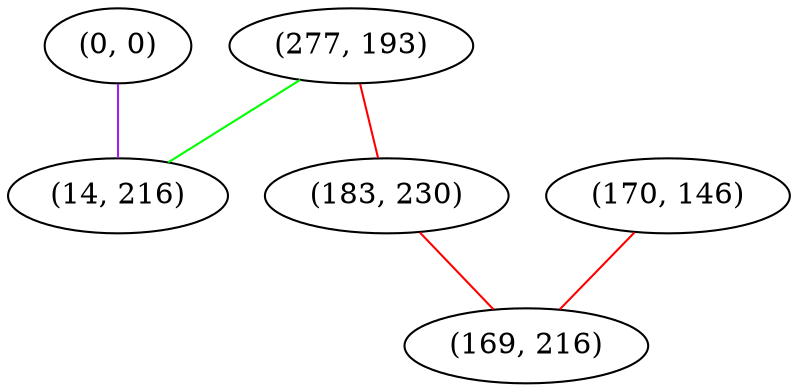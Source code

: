 graph "" {
"(0, 0)";
"(277, 193)";
"(14, 216)";
"(170, 146)";
"(183, 230)";
"(169, 216)";
"(0, 0)" -- "(14, 216)"  [color=purple, key=0, weight=4];
"(277, 193)" -- "(183, 230)"  [color=red, key=0, weight=1];
"(277, 193)" -- "(14, 216)"  [color=green, key=0, weight=2];
"(170, 146)" -- "(169, 216)"  [color=red, key=0, weight=1];
"(183, 230)" -- "(169, 216)"  [color=red, key=0, weight=1];
}
